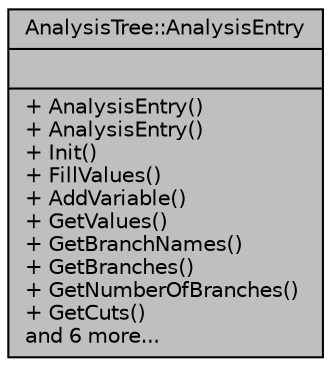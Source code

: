 digraph "AnalysisTree::AnalysisEntry"
{
  edge [fontname="Helvetica",fontsize="10",labelfontname="Helvetica",labelfontsize="10"];
  node [fontname="Helvetica",fontsize="10",shape=record];
  Node1 [label="{AnalysisTree::AnalysisEntry\n||+ AnalysisEntry()\l+ AnalysisEntry()\l+ Init()\l+ FillValues()\l+ AddVariable()\l+ GetValues()\l+ GetBranchNames()\l+ GetBranches()\l+ GetNumberOfBranches()\l+ GetCuts()\land 6 more...\l}",height=0.2,width=0.4,color="black", fillcolor="grey75", style="filled", fontcolor="black"];
}
